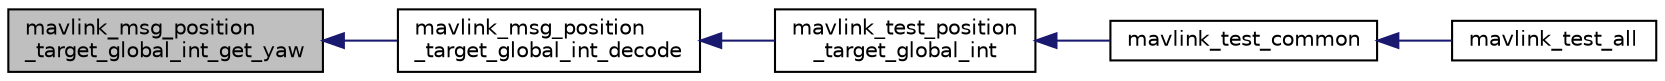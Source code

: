 digraph "mavlink_msg_position_target_global_int_get_yaw"
{
 // INTERACTIVE_SVG=YES
  edge [fontname="Helvetica",fontsize="10",labelfontname="Helvetica",labelfontsize="10"];
  node [fontname="Helvetica",fontsize="10",shape=record];
  rankdir="LR";
  Node1 [label="mavlink_msg_position\l_target_global_int_get_yaw",height=0.2,width=0.4,color="black", fillcolor="grey75", style="filled", fontcolor="black"];
  Node1 -> Node2 [dir="back",color="midnightblue",fontsize="10",style="solid",fontname="Helvetica"];
  Node2 [label="mavlink_msg_position\l_target_global_int_decode",height=0.2,width=0.4,color="black", fillcolor="white", style="filled",URL="$mavlink__msg__position__target__global__int_8h.html#ab707a60bdb3eaa426014c3a8ac22cad3",tooltip="Decode a position_target_global_int message into a struct. "];
  Node2 -> Node3 [dir="back",color="midnightblue",fontsize="10",style="solid",fontname="Helvetica"];
  Node3 [label="mavlink_test_position\l_target_global_int",height=0.2,width=0.4,color="black", fillcolor="white", style="filled",URL="$common_2testsuite_8h.html#a188c0b92ca6a02f9f974c58c17cfcbcc"];
  Node3 -> Node4 [dir="back",color="midnightblue",fontsize="10",style="solid",fontname="Helvetica"];
  Node4 [label="mavlink_test_common",height=0.2,width=0.4,color="black", fillcolor="white", style="filled",URL="$common_2testsuite_8h.html#af349432601ac003d2c80a69c100c70a4"];
  Node4 -> Node5 [dir="back",color="midnightblue",fontsize="10",style="solid",fontname="Helvetica"];
  Node5 [label="mavlink_test_all",height=0.2,width=0.4,color="black", fillcolor="white", style="filled",URL="$common_2testsuite_8h.html#a4cc77b6c343679298da5d3c2b4e48759"];
}
